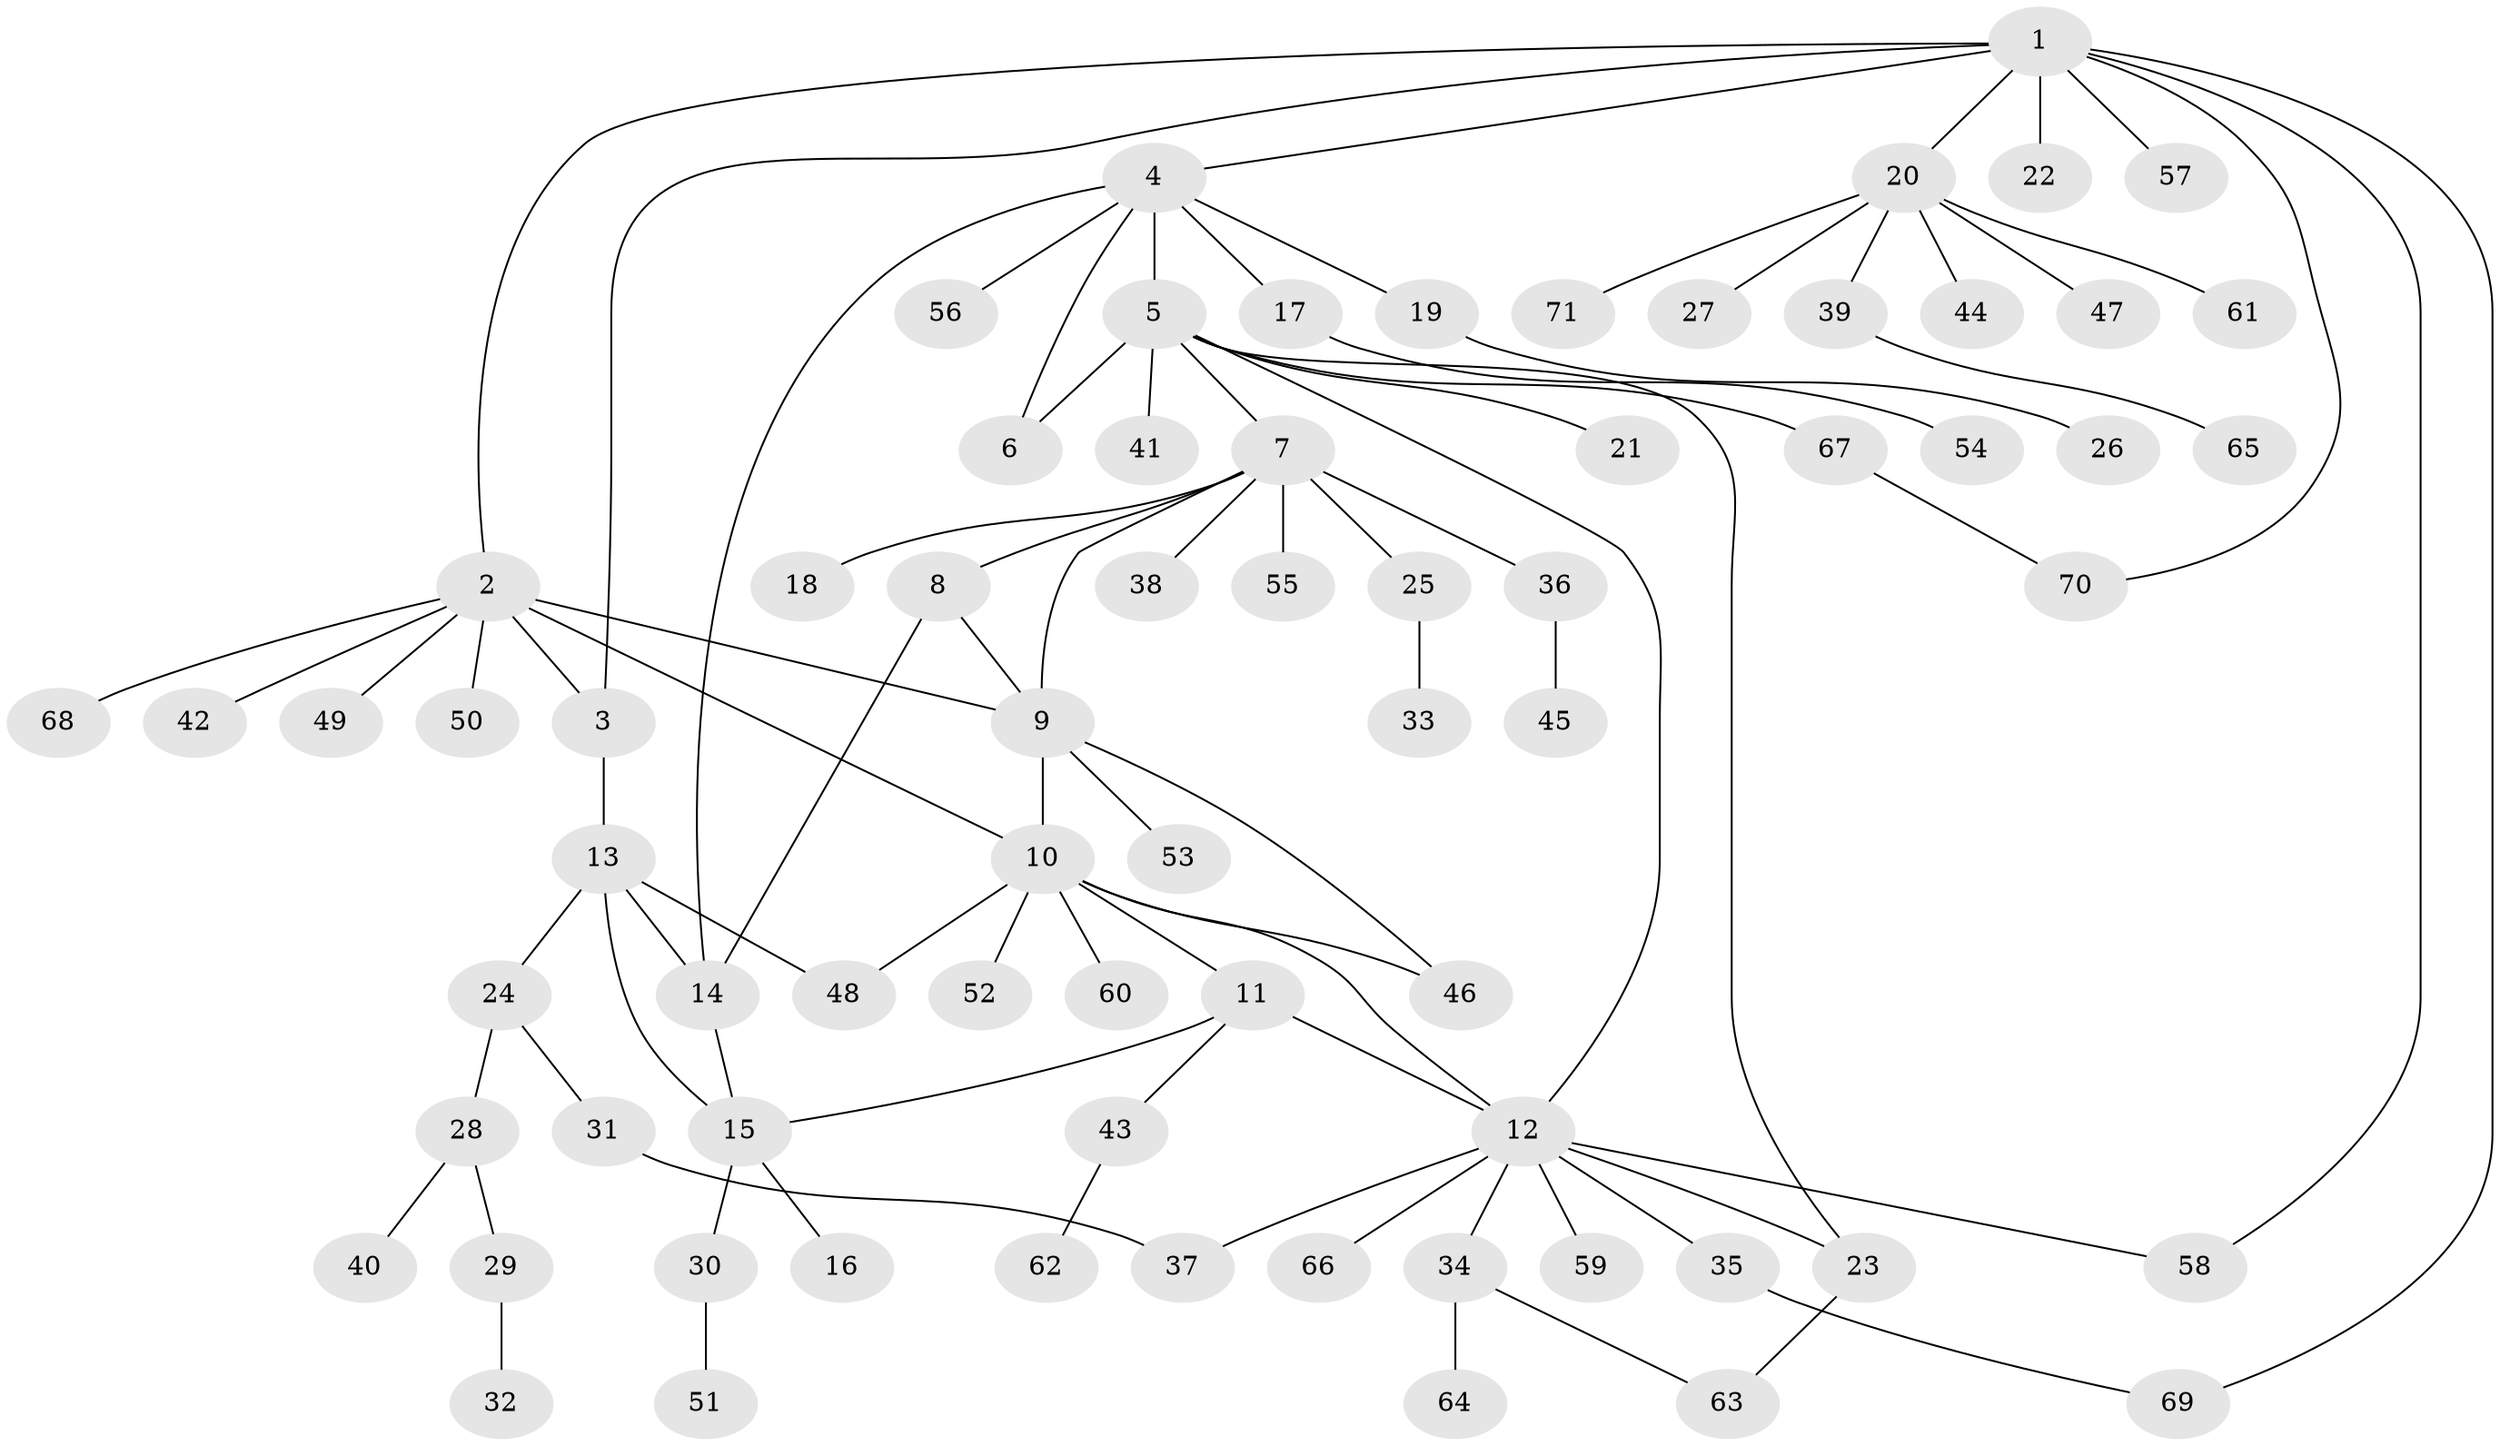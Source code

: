 // Generated by graph-tools (version 1.1) at 2025/55/03/09/25 04:55:08]
// undirected, 71 vertices, 89 edges
graph export_dot {
graph [start="1"]
  node [color=gray90,style=filled];
  1;
  2;
  3;
  4;
  5;
  6;
  7;
  8;
  9;
  10;
  11;
  12;
  13;
  14;
  15;
  16;
  17;
  18;
  19;
  20;
  21;
  22;
  23;
  24;
  25;
  26;
  27;
  28;
  29;
  30;
  31;
  32;
  33;
  34;
  35;
  36;
  37;
  38;
  39;
  40;
  41;
  42;
  43;
  44;
  45;
  46;
  47;
  48;
  49;
  50;
  51;
  52;
  53;
  54;
  55;
  56;
  57;
  58;
  59;
  60;
  61;
  62;
  63;
  64;
  65;
  66;
  67;
  68;
  69;
  70;
  71;
  1 -- 2;
  1 -- 3;
  1 -- 4;
  1 -- 20;
  1 -- 22;
  1 -- 57;
  1 -- 58;
  1 -- 69;
  1 -- 70;
  2 -- 3;
  2 -- 9;
  2 -- 10;
  2 -- 42;
  2 -- 49;
  2 -- 50;
  2 -- 68;
  3 -- 13;
  4 -- 5;
  4 -- 6;
  4 -- 14;
  4 -- 17;
  4 -- 19;
  4 -- 56;
  5 -- 6;
  5 -- 7;
  5 -- 12;
  5 -- 21;
  5 -- 23;
  5 -- 41;
  5 -- 67;
  7 -- 8;
  7 -- 9;
  7 -- 18;
  7 -- 25;
  7 -- 36;
  7 -- 38;
  7 -- 55;
  8 -- 9;
  8 -- 14;
  9 -- 10;
  9 -- 46;
  9 -- 53;
  10 -- 11;
  10 -- 12;
  10 -- 46;
  10 -- 48;
  10 -- 52;
  10 -- 60;
  11 -- 12;
  11 -- 15;
  11 -- 43;
  12 -- 23;
  12 -- 34;
  12 -- 35;
  12 -- 37;
  12 -- 58;
  12 -- 59;
  12 -- 66;
  13 -- 14;
  13 -- 15;
  13 -- 24;
  13 -- 48;
  14 -- 15;
  15 -- 16;
  15 -- 30;
  17 -- 54;
  19 -- 26;
  20 -- 27;
  20 -- 39;
  20 -- 44;
  20 -- 47;
  20 -- 61;
  20 -- 71;
  23 -- 63;
  24 -- 28;
  24 -- 31;
  25 -- 33;
  28 -- 29;
  28 -- 40;
  29 -- 32;
  30 -- 51;
  31 -- 37;
  34 -- 63;
  34 -- 64;
  35 -- 69;
  36 -- 45;
  39 -- 65;
  43 -- 62;
  67 -- 70;
}
